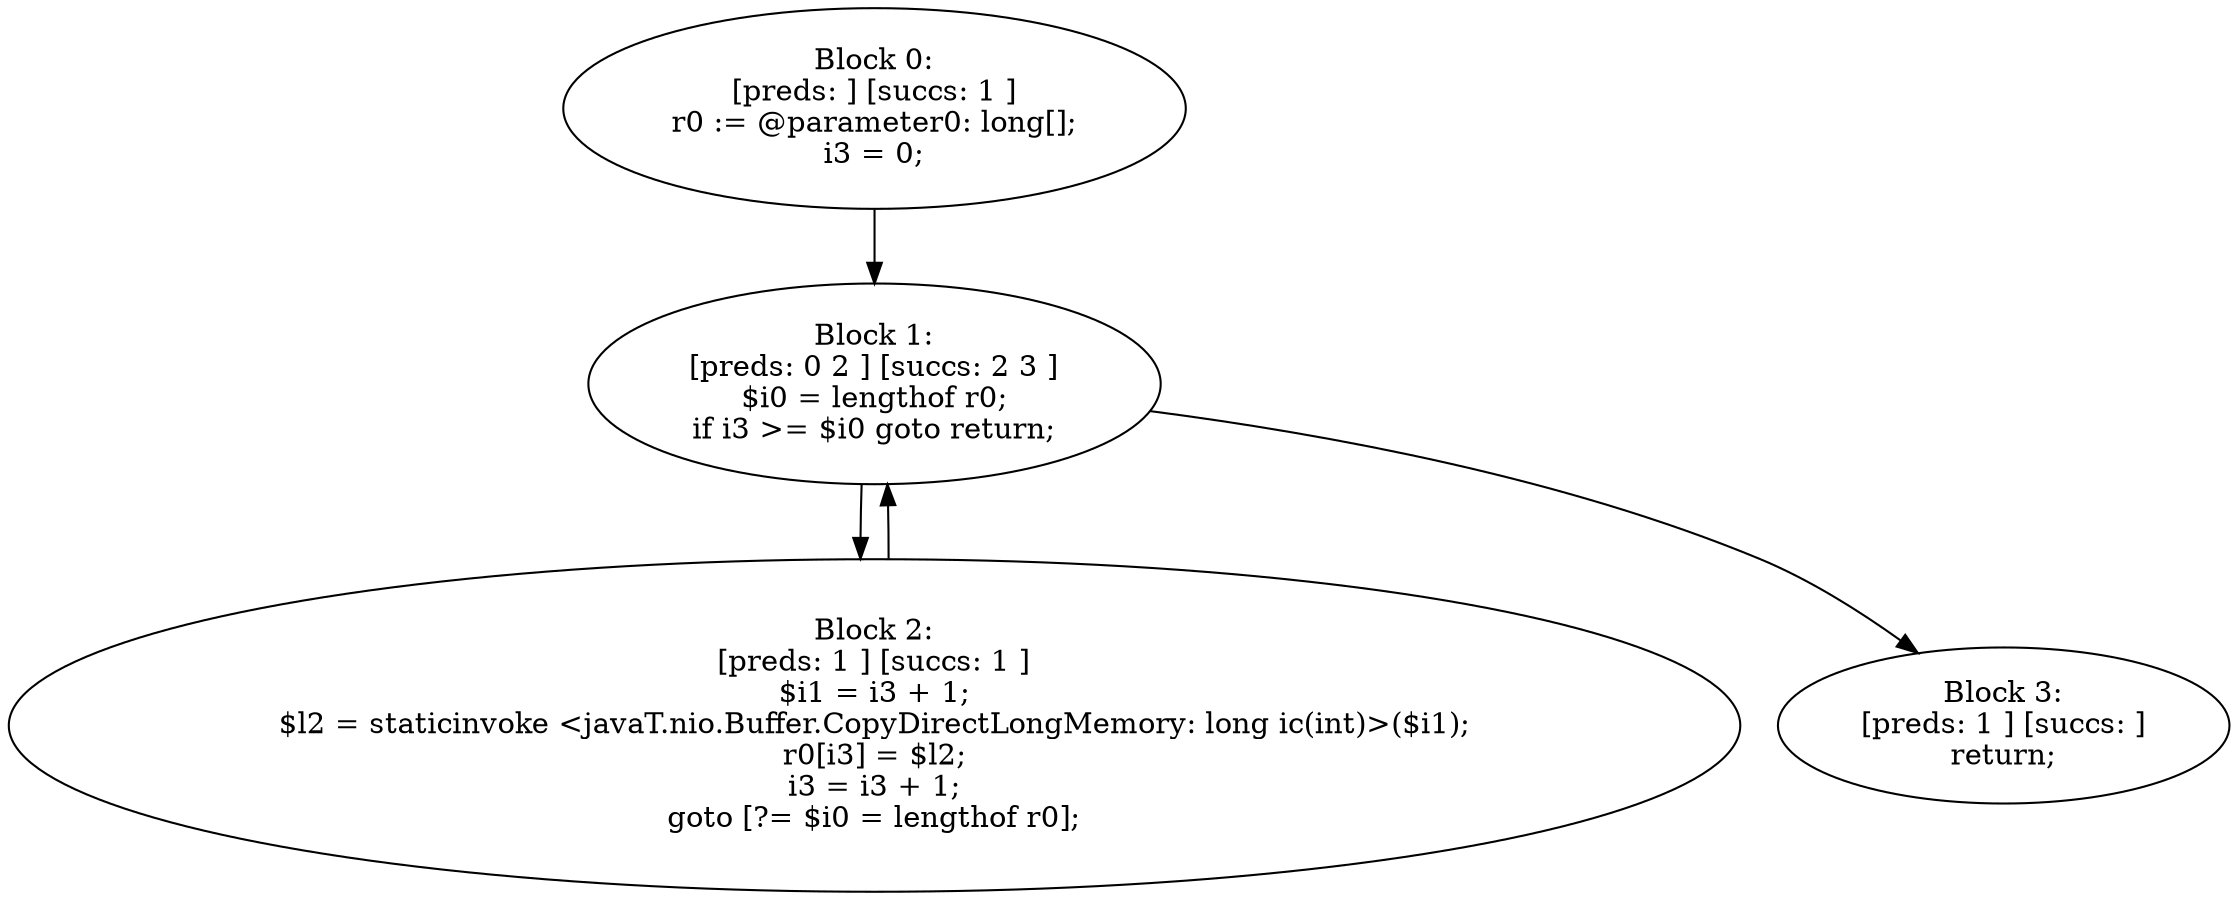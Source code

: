 digraph "unitGraph" {
    "Block 0:
[preds: ] [succs: 1 ]
r0 := @parameter0: long[];
i3 = 0;
"
    "Block 1:
[preds: 0 2 ] [succs: 2 3 ]
$i0 = lengthof r0;
if i3 >= $i0 goto return;
"
    "Block 2:
[preds: 1 ] [succs: 1 ]
$i1 = i3 + 1;
$l2 = staticinvoke <javaT.nio.Buffer.CopyDirectLongMemory: long ic(int)>($i1);
r0[i3] = $l2;
i3 = i3 + 1;
goto [?= $i0 = lengthof r0];
"
    "Block 3:
[preds: 1 ] [succs: ]
return;
"
    "Block 0:
[preds: ] [succs: 1 ]
r0 := @parameter0: long[];
i3 = 0;
"->"Block 1:
[preds: 0 2 ] [succs: 2 3 ]
$i0 = lengthof r0;
if i3 >= $i0 goto return;
";
    "Block 1:
[preds: 0 2 ] [succs: 2 3 ]
$i0 = lengthof r0;
if i3 >= $i0 goto return;
"->"Block 2:
[preds: 1 ] [succs: 1 ]
$i1 = i3 + 1;
$l2 = staticinvoke <javaT.nio.Buffer.CopyDirectLongMemory: long ic(int)>($i1);
r0[i3] = $l2;
i3 = i3 + 1;
goto [?= $i0 = lengthof r0];
";
    "Block 1:
[preds: 0 2 ] [succs: 2 3 ]
$i0 = lengthof r0;
if i3 >= $i0 goto return;
"->"Block 3:
[preds: 1 ] [succs: ]
return;
";
    "Block 2:
[preds: 1 ] [succs: 1 ]
$i1 = i3 + 1;
$l2 = staticinvoke <javaT.nio.Buffer.CopyDirectLongMemory: long ic(int)>($i1);
r0[i3] = $l2;
i3 = i3 + 1;
goto [?= $i0 = lengthof r0];
"->"Block 1:
[preds: 0 2 ] [succs: 2 3 ]
$i0 = lengthof r0;
if i3 >= $i0 goto return;
";
}
